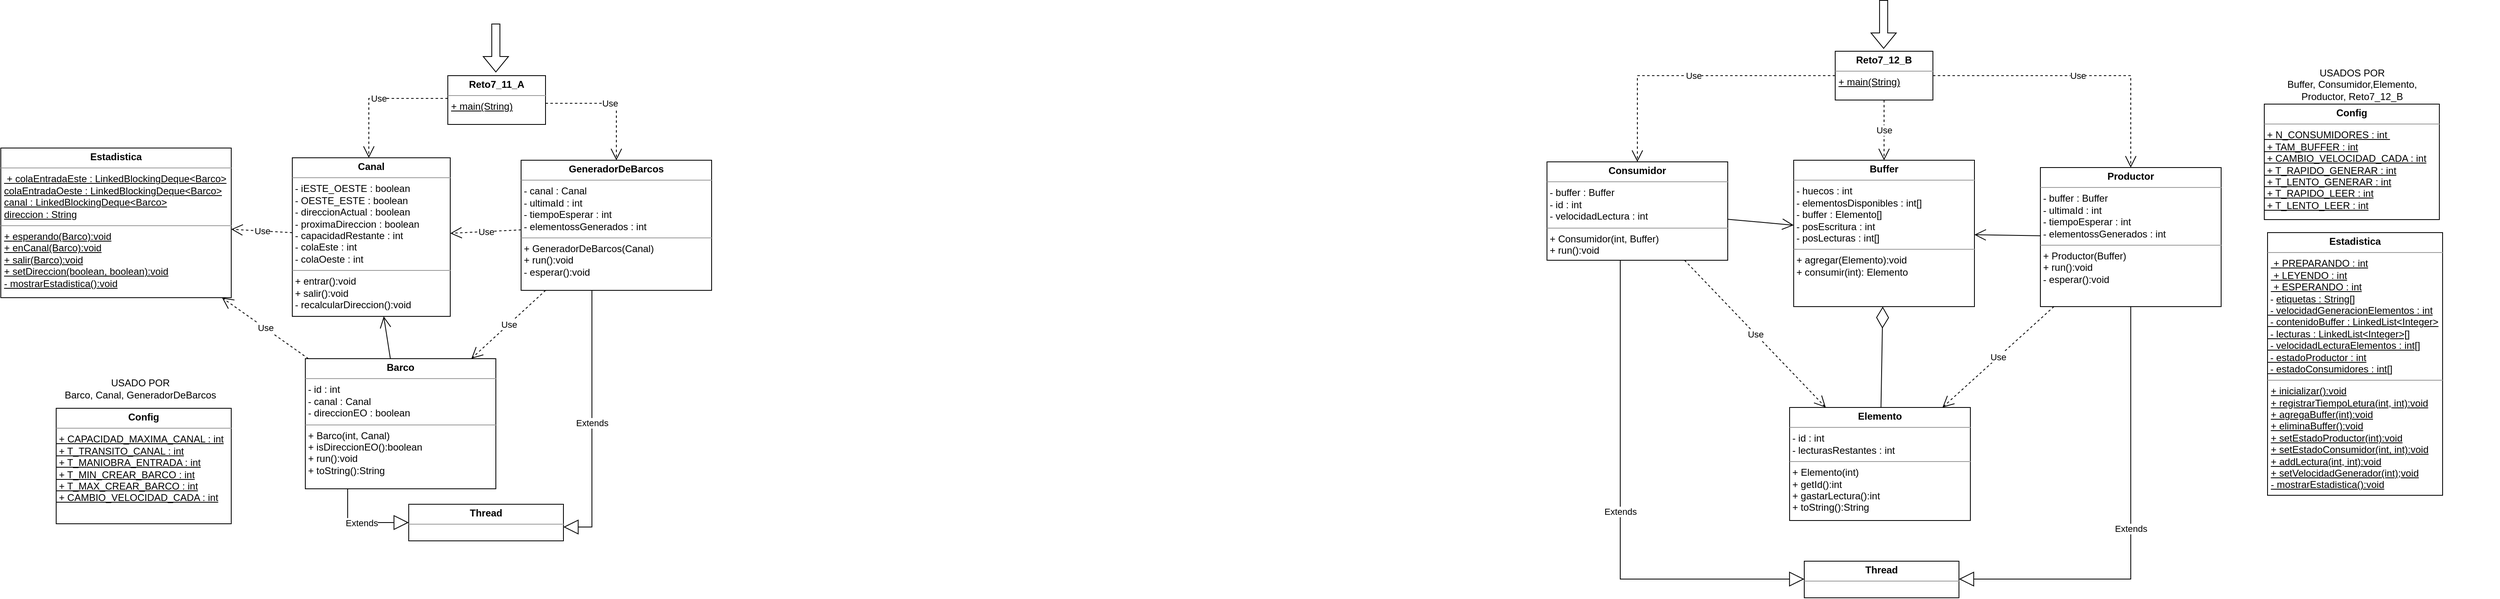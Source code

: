 <mxfile version="20.6.2" type="device"><diagram id="MzJFYPw6yOlojLo13A0B" name="Página-1"><mxGraphModel dx="1414" dy="831" grid="0" gridSize="10" guides="1" tooltips="1" connect="1" arrows="1" fold="1" page="1" pageScale="1" pageWidth="4000" pageHeight="2000" math="0" shadow="0"><root><mxCell id="0"/><mxCell id="1" parent="0"/><mxCell id="kdmSwV2Cofq7j0bnxIZ5-1" value="&lt;p style=&quot;margin:0px;margin-top:4px;text-align:center;&quot;&gt;&lt;b&gt;Reto7_11_A&lt;/b&gt;&lt;/p&gt;&lt;hr size=&quot;1&quot;&gt;&lt;p style=&quot;margin:0px;margin-left:4px;&quot;&gt;&lt;u&gt;+ main(String)&lt;/u&gt;&lt;br&gt;&lt;/p&gt;" style="verticalAlign=top;align=left;overflow=fill;fontSize=12;fontFamily=Helvetica;html=1;" parent="1" vertex="1"><mxGeometry x="811" y="844" width="120" height="60" as="geometry"/></mxCell><mxCell id="kdmSwV2Cofq7j0bnxIZ5-2" value="" style="shape=flexArrow;endArrow=classic;html=1;rounded=0;" parent="1" edge="1"><mxGeometry width="50" height="50" relative="1" as="geometry"><mxPoint x="870" y="780" as="sourcePoint"/><mxPoint x="870" y="840" as="targetPoint"/></mxGeometry></mxCell><mxCell id="kdmSwV2Cofq7j0bnxIZ5-5" value="&lt;p style=&quot;margin:0px;margin-top:4px;text-align:center;&quot;&gt;&lt;b&gt;Config&lt;/b&gt;&lt;/p&gt;&lt;hr size=&quot;1&quot;&gt;&lt;p style=&quot;margin:0px;margin-left:4px;&quot;&gt;&lt;/p&gt;&lt;u&gt;&amp;nbsp;+&amp;nbsp;&lt;/u&gt;&lt;span style=&quot;background-color: initial;&quot;&gt;&lt;u&gt;CAPACIDAD_MAXIMA_CANAL : int&lt;/u&gt;&lt;/span&gt;&lt;div&gt;&lt;u&gt;&amp;nbsp;+ T_TRANSITO_CANAL : int&lt;/u&gt;&lt;/div&gt;&lt;div&gt;&lt;u&gt;&amp;nbsp;+ T_MANIOBRA_ENTRADA : int&lt;/u&gt;&lt;/div&gt;&lt;div&gt;&lt;u&gt;&amp;nbsp;+ T_MIN_CREAR_BARCO : int&lt;/u&gt;&lt;/div&gt;&lt;div&gt;&lt;u&gt;&amp;nbsp;+ T_MAX_CREAR_BARCO : int&lt;/u&gt;&lt;/div&gt;&lt;div&gt;&lt;u&gt;&amp;nbsp;+ CAMBIO_VELOCIDAD_CADA : int&lt;/u&gt;&lt;/div&gt;" style="verticalAlign=top;align=left;overflow=fill;fontSize=12;fontFamily=Helvetica;html=1;" parent="1" vertex="1"><mxGeometry x="330" y="1253" width="215" height="142" as="geometry"/></mxCell><mxCell id="kdmSwV2Cofq7j0bnxIZ5-12" value="&lt;p style=&quot;margin:0px;margin-top:4px;text-align:center;&quot;&gt;&lt;b&gt;Thread&lt;/b&gt;&lt;/p&gt;&lt;hr size=&quot;1&quot;&gt;&lt;p style=&quot;margin:0px;margin-left:4px;&quot;&gt;&lt;br&gt;&lt;/p&gt;" style="verticalAlign=top;align=left;overflow=fill;fontSize=12;fontFamily=Helvetica;html=1;" parent="1" vertex="1"><mxGeometry x="763" y="1371" width="190" height="45" as="geometry"/></mxCell><mxCell id="kdmSwV2Cofq7j0bnxIZ5-13" value="&lt;p style=&quot;margin:0px;margin-top:4px;text-align:center;&quot;&gt;&lt;b&gt;Estadistica&lt;/b&gt;&lt;/p&gt;&lt;hr size=&quot;1&quot;&gt;&lt;p style=&quot;margin:0px;margin-left:4px;&quot;&gt;&lt;u&gt;&amp;nbsp;+&amp;nbsp;&lt;span style=&quot;background-color: initial;&quot;&gt;colaEntradaEste : LinkedBlockingDeque&amp;lt;Barco&amp;gt;&lt;/span&gt;&lt;br&gt;&lt;/u&gt;&lt;/p&gt;&lt;p style=&quot;margin:0px;margin-left:4px;&quot;&gt;&lt;u&gt;colaEntradaOeste : LinkedBlockingDeque&amp;lt;Barco&amp;gt;&lt;/u&gt;&lt;/p&gt;&lt;p style=&quot;margin:0px;margin-left:4px;&quot;&gt;&lt;u&gt;canal : LinkedBlockingDeque&amp;lt;Barco&amp;gt;&lt;/u&gt;&lt;/p&gt;&lt;p style=&quot;margin:0px;margin-left:4px;&quot;&gt;&lt;u&gt;direccion : String&lt;/u&gt;&lt;/p&gt;&lt;hr size=&quot;1&quot;&gt;&lt;p style=&quot;margin:0px;margin-left:4px;&quot;&gt;&lt;u&gt;+&amp;nbsp;&lt;/u&gt;&lt;span style=&quot;background-color: initial;&quot;&gt;&lt;u&gt;esperando(Barco):void&lt;/u&gt;&lt;/span&gt;&lt;/p&gt;&lt;p style=&quot;margin:0px;margin-left:4px;&quot;&gt;&lt;u&gt;+ enCanal(Barco):void&lt;/u&gt;&lt;/p&gt;&lt;p style=&quot;margin:0px;margin-left:4px;&quot;&gt;&lt;u&gt;+ salir(Barco):void&lt;/u&gt;&lt;/p&gt;&lt;p style=&quot;margin:0px;margin-left:4px;&quot;&gt;&lt;u&gt;+ setDireccion(boolean, boolean):void&lt;/u&gt;&lt;/p&gt;&lt;p style=&quot;margin:0px;margin-left:4px;&quot;&gt;&lt;u&gt;- mostrarEstadistica():void&lt;/u&gt;&lt;/p&gt;" style="verticalAlign=top;align=left;overflow=fill;fontSize=12;fontFamily=Helvetica;html=1;" parent="1" vertex="1"><mxGeometry x="262" y="933" width="283" height="184" as="geometry"/></mxCell><mxCell id="goWe39SvWJ5afLizAlwb-5" value="Extends" style="endArrow=block;endSize=16;endFill=0;html=1;rounded=0;edgeStyle=orthogonalEdgeStyle;startArrow=none;" parent="1" source="4_gyxR1yA4lKjlYh1tV0-1" target="kdmSwV2Cofq7j0bnxIZ5-12" edge="1"><mxGeometry width="160" relative="1" as="geometry"><mxPoint x="378" y="1061" as="sourcePoint"/><mxPoint x="713" y="792" as="targetPoint"/><Array as="points"><mxPoint x="688" y="1382"/><mxPoint x="688" y="1382"/></Array></mxGeometry></mxCell><mxCell id="goWe39SvWJ5afLizAlwb-6" value="Extends" style="endArrow=block;endSize=16;endFill=0;html=1;rounded=0;edgeStyle=orthogonalEdgeStyle;jumpStyle=arc;jumpSize=15;" parent="1" source="4_gyxR1yA4lKjlYh1tV0-3" target="kdmSwV2Cofq7j0bnxIZ5-12" edge="1"><mxGeometry width="160" relative="1" as="geometry"><mxPoint x="1023" y="1015" as="sourcePoint"/><mxPoint x="503" y="1074" as="targetPoint"/><Array as="points"><mxPoint x="988" y="1399"/></Array></mxGeometry></mxCell><mxCell id="UG4hwIgcrb27V23p1V_8-13" value="USADO POR &lt;br&gt;Barco, Canal, GeneradorDeBarcos" style="text;html=1;strokeColor=none;fillColor=none;align=center;verticalAlign=middle;whiteSpace=wrap;rounded=0;" parent="1" vertex="1"><mxGeometry x="317" y="1214" width="233" height="30" as="geometry"/></mxCell><mxCell id="cLcp4YFCbcZAhSx4IMIS-6" value="Use" style="endArrow=open;endSize=12;dashed=1;html=1;rounded=0;" parent="1" source="4_gyxR1yA4lKjlYh1tV0-3" target="4_gyxR1yA4lKjlYh1tV0-1" edge="1"><mxGeometry width="160" relative="1" as="geometry"><mxPoint x="577.379" y="977" as="sourcePoint"/><mxPoint x="783" y="1148" as="targetPoint"/></mxGeometry></mxCell><mxCell id="1cY4Yod7n6SHqiEkVjwp-7" value="" style="endArrow=open;endFill=1;endSize=12;html=1;rounded=0;" parent="1" source="4_gyxR1yA4lKjlYh1tV0-1" target="4_gyxR1yA4lKjlYh1tV0-2" edge="1"><mxGeometry width="160" relative="1" as="geometry"><mxPoint x="894" y="1089.11" as="sourcePoint"/><mxPoint x="343.582" y="1059" as="targetPoint"/></mxGeometry></mxCell><mxCell id="1cY4Yod7n6SHqiEkVjwp-11" value="Use" style="endArrow=open;endSize=12;dashed=1;html=1;rounded=0;edgeStyle=orthogonalEdgeStyle;" parent="1" source="kdmSwV2Cofq7j0bnxIZ5-1" target="4_gyxR1yA4lKjlYh1tV0-3" edge="1"><mxGeometry width="160" relative="1" as="geometry"><mxPoint x="731" y="824" as="sourcePoint"/><mxPoint x="1005" y="947" as="targetPoint"/><Array as="points"><mxPoint x="1018" y="878"/></Array></mxGeometry></mxCell><mxCell id="1cY4Yod7n6SHqiEkVjwp-12" value="&lt;p style=&quot;margin:0px;margin-top:4px;text-align:center;&quot;&gt;&lt;b&gt;Reto7_12_B&lt;/b&gt;&lt;/p&gt;&lt;hr size=&quot;1&quot;&gt;&lt;p style=&quot;margin:0px;margin-left:4px;&quot;&gt;&lt;u&gt;+ main(String)&lt;/u&gt;&lt;br&gt;&lt;/p&gt;" style="verticalAlign=top;align=left;overflow=fill;fontSize=12;fontFamily=Helvetica;html=1;" parent="1" vertex="1"><mxGeometry x="2515" y="814" width="120" height="60" as="geometry"/></mxCell><mxCell id="1cY4Yod7n6SHqiEkVjwp-13" value="" style="shape=flexArrow;endArrow=classic;html=1;rounded=0;" parent="1" edge="1"><mxGeometry width="50" height="50" relative="1" as="geometry"><mxPoint x="2574.47" y="751" as="sourcePoint"/><mxPoint x="2574.47" y="811" as="targetPoint"/></mxGeometry></mxCell><mxCell id="1cY4Yod7n6SHqiEkVjwp-14" value="&lt;p style=&quot;margin:0px;margin-top:4px;text-align:center;&quot;&gt;&lt;b&gt;Config&lt;/b&gt;&lt;/p&gt;&lt;hr size=&quot;1&quot;&gt;&lt;p style=&quot;margin:0px;margin-left:4px;&quot;&gt;&lt;/p&gt;&lt;u&gt;&amp;nbsp;+&amp;nbsp;&lt;/u&gt;&lt;span style=&quot;background-color: initial;&quot;&gt;&lt;u&gt;N_CONSUMIDORES : int&amp;nbsp;&lt;/u&gt;&lt;/span&gt;&lt;div&gt;&lt;u&gt;&amp;nbsp;+ TAM_BUFFER : int&lt;/u&gt;&lt;/div&gt;&lt;div&gt;&lt;u&gt;&amp;nbsp;+ CAMBIO_VELOCIDAD_CADA : int&lt;/u&gt;&lt;/div&gt;&lt;div&gt;&lt;u&gt;&amp;nbsp;+ T_RAPIDO_GENERAR : int&lt;/u&gt;&lt;/div&gt;&lt;div&gt;&lt;u&gt;&amp;nbsp;+ T_LENTO_GENERAR : int&lt;/u&gt;&lt;/div&gt;&lt;div&gt;&lt;u&gt;&amp;nbsp;+ T_RAPIDO_LEER : int&lt;/u&gt;&lt;/div&gt;&lt;div&gt;&lt;u&gt;&amp;nbsp;+ T_LENTO_LEER : int&lt;/u&gt;&lt;/div&gt;" style="verticalAlign=top;align=left;overflow=fill;fontSize=12;fontFamily=Helvetica;html=1;" parent="1" vertex="1"><mxGeometry x="3042" y="879" width="215" height="142" as="geometry"/></mxCell><mxCell id="1cY4Yod7n6SHqiEkVjwp-15" value="Use" style="endArrow=open;endSize=12;dashed=1;html=1;rounded=0;edgeStyle=orthogonalEdgeStyle;" parent="1" source="1cY4Yod7n6SHqiEkVjwp-12" target="1cY4Yod7n6SHqiEkVjwp-29" edge="1"><mxGeometry width="160" relative="1" as="geometry"><mxPoint x="2460" y="488" as="sourcePoint"/><mxPoint x="2431.048" y="910" as="targetPoint"/></mxGeometry></mxCell><mxCell id="1cY4Yod7n6SHqiEkVjwp-16" value="&lt;p style=&quot;margin:0px;margin-top:4px;text-align:center;&quot;&gt;&lt;b&gt;Thread&lt;/b&gt;&lt;/p&gt;&lt;hr size=&quot;1&quot;&gt;&lt;p style=&quot;margin:0px;margin-left:4px;&quot;&gt;&lt;br&gt;&lt;/p&gt;" style="verticalAlign=top;align=left;overflow=fill;fontSize=12;fontFamily=Helvetica;html=1;" parent="1" vertex="1"><mxGeometry x="2477" y="1441" width="190" height="45" as="geometry"/></mxCell><mxCell id="1cY4Yod7n6SHqiEkVjwp-17" value="&lt;p style=&quot;margin:0px;margin-top:4px;text-align:center;&quot;&gt;&lt;b&gt;Estadistica&lt;/b&gt;&lt;/p&gt;&lt;hr size=&quot;1&quot;&gt;&lt;p style=&quot;margin:0px;margin-left:4px;&quot;&gt;&lt;u&gt;&amp;nbsp;+&amp;nbsp;&lt;/u&gt;&lt;span style=&quot;background-color: initial;&quot;&gt;&lt;u&gt;PREPARANDO : int&lt;/u&gt;&lt;/span&gt;&lt;/p&gt;&lt;p style=&quot;margin:0px;margin-left:4px;&quot;&gt;&lt;u&gt;&amp;nbsp;+ LEYENDO : int&lt;/u&gt;&lt;/p&gt;&lt;p style=&quot;margin:0px;margin-left:4px;&quot;&gt;&lt;u&gt;&amp;nbsp;+ ESPERANDO : int&lt;/u&gt;&lt;/p&gt;&lt;div&gt;&amp;nbsp;-&amp;nbsp;&lt;u&gt;&lt;span style=&quot;background-color: initial;&quot;&gt;etiquetas : String[]&lt;/span&gt;&lt;br&gt;&lt;/u&gt;&lt;/div&gt;&lt;div&gt;&lt;u&gt;&amp;nbsp;- velocidadGeneracionElementos : int&lt;/u&gt;&lt;/div&gt;&lt;div&gt;&lt;u&gt;&amp;nbsp;- contenidoBuffer : LinkedList&amp;lt;Integer&amp;gt;&lt;/u&gt;&lt;/div&gt;&lt;div&gt;&lt;u&gt;&amp;nbsp;- lecturas : LinkedList&amp;lt;Integer&amp;gt;[]&lt;/u&gt;&lt;/div&gt;&lt;div&gt;&lt;u&gt;&amp;nbsp;- velocidadLecturaElementos : int[]&lt;/u&gt;&lt;/div&gt;&lt;div&gt;&lt;u&gt;&amp;nbsp;- estadoProductor : int&lt;/u&gt;&lt;/div&gt;&lt;div&gt;&lt;u&gt;&amp;nbsp;- estadoConsumidores : int[]&lt;/u&gt;&lt;/div&gt;&lt;hr size=&quot;1&quot;&gt;&lt;p style=&quot;margin:0px;margin-left:4px;&quot;&gt;&lt;u&gt;+&amp;nbsp;&lt;/u&gt;&lt;span style=&quot;background-color: initial;&quot;&gt;&lt;u&gt;inicializar():void&lt;/u&gt;&lt;/span&gt;&lt;/p&gt;&lt;p style=&quot;margin:0px;margin-left:4px;&quot;&gt;&lt;u&gt;+ registrarTiempoLetura(int, int):void&lt;/u&gt;&lt;/p&gt;&lt;p style=&quot;margin:0px;margin-left:4px;&quot;&gt;&lt;u&gt;+ agregaBuffer(int):void&lt;/u&gt;&lt;/p&gt;&lt;p style=&quot;margin:0px;margin-left:4px;&quot;&gt;&lt;u&gt;+ eliminaBuffer():void&lt;/u&gt;&lt;/p&gt;&lt;p style=&quot;margin:0px;margin-left:4px;&quot;&gt;&lt;u&gt;+ setEstadoProductor(int):void&lt;/u&gt;&lt;/p&gt;&lt;p style=&quot;margin:0px;margin-left:4px;&quot;&gt;&lt;u&gt;+ setEstadoConsumidor(int, int):void&lt;/u&gt;&lt;/p&gt;&lt;p style=&quot;margin:0px;margin-left:4px;&quot;&gt;&lt;u&gt;+ addLectura(int, int):void&lt;/u&gt;&lt;/p&gt;&lt;p style=&quot;margin:0px;margin-left:4px;&quot;&gt;&lt;u&gt;+ setVelocidadGenerador(int);void&lt;/u&gt;&lt;/p&gt;&lt;p style=&quot;margin:0px;margin-left:4px;&quot;&gt;&lt;u&gt;- mostrarEstadistica():void&lt;/u&gt;&lt;/p&gt;" style="verticalAlign=top;align=left;overflow=fill;fontSize=12;fontFamily=Helvetica;html=1;" parent="1" vertex="1"><mxGeometry x="3046" y="1037" width="215" height="323" as="geometry"/></mxCell><mxCell id="1cY4Yod7n6SHqiEkVjwp-18" value="Extends" style="endArrow=block;endSize=16;endFill=0;html=1;rounded=0;edgeStyle=orthogonalEdgeStyle;startArrow=none;" parent="1" source="1cY4Yod7n6SHqiEkVjwp-24" target="1cY4Yod7n6SHqiEkVjwp-16" edge="1"><mxGeometry width="160" relative="1" as="geometry"><mxPoint x="2378" y="987" as="sourcePoint"/><mxPoint x="2586" y="802" as="targetPoint"/><Array as="points"><mxPoint x="2251" y="1463"/></Array></mxGeometry></mxCell><mxCell id="1cY4Yod7n6SHqiEkVjwp-19" value="Extends" style="endArrow=block;endSize=16;endFill=0;html=1;rounded=0;edgeStyle=orthogonalEdgeStyle;jumpStyle=arc;jumpSize=15;" parent="1" source="1cY4Yod7n6SHqiEkVjwp-25" target="1cY4Yod7n6SHqiEkVjwp-16" edge="1"><mxGeometry width="160" relative="1" as="geometry"><mxPoint x="2896" y="1025" as="sourcePoint"/><mxPoint x="2376" y="1084" as="targetPoint"/><Array as="points"><mxPoint x="2878" y="1463"/></Array></mxGeometry></mxCell><mxCell id="1cY4Yod7n6SHqiEkVjwp-20" value="Use" style="endArrow=open;endSize=12;dashed=1;html=1;rounded=0;edgeStyle=orthogonalEdgeStyle;" parent="1" source="1cY4Yod7n6SHqiEkVjwp-12" target="1cY4Yod7n6SHqiEkVjwp-24" edge="1"><mxGeometry width="160" relative="1" as="geometry"><mxPoint x="2593.089" y="392" as="sourcePoint"/><mxPoint x="2901.048" y="902" as="targetPoint"/></mxGeometry></mxCell><mxCell id="1cY4Yod7n6SHqiEkVjwp-21" value="USADOS POR &lt;br&gt;Buffer, Consumidor,Elemento, &lt;br&gt;Productor, Reto7_12_B" style="text;html=1;strokeColor=none;fillColor=none;align=center;verticalAlign=middle;whiteSpace=wrap;rounded=0;" parent="1" vertex="1"><mxGeometry x="2968.5" y="840" width="362" height="30" as="geometry"/></mxCell><mxCell id="1cY4Yod7n6SHqiEkVjwp-22" value="Use" style="endArrow=open;endSize=12;dashed=1;html=1;rounded=0;" parent="1" source="1cY4Yod7n6SHqiEkVjwp-25" target="1cY4Yod7n6SHqiEkVjwp-30" edge="1"><mxGeometry width="160" relative="1" as="geometry"><mxPoint x="2615.026" y="1018.0" as="sourcePoint"/><mxPoint x="2564.621" y="1128" as="targetPoint"/></mxGeometry></mxCell><mxCell id="1cY4Yod7n6SHqiEkVjwp-23" value="Use" style="endArrow=open;endSize=12;dashed=1;html=1;rounded=0;" parent="1" source="1cY4Yod7n6SHqiEkVjwp-24" target="1cY4Yod7n6SHqiEkVjwp-30" edge="1"><mxGeometry width="160" relative="1" as="geometry"><mxPoint x="2450.379" y="987" as="sourcePoint"/><mxPoint x="2521.35" y="1128" as="targetPoint"/></mxGeometry></mxCell><mxCell id="1cY4Yod7n6SHqiEkVjwp-24" value="&lt;p style=&quot;margin: 4px 0px 0px; text-align: center;&quot;&gt;&lt;b&gt;Consumidor&lt;/b&gt;&lt;br&gt;&lt;/p&gt;&lt;hr size=&quot;1&quot;&gt;&lt;p style=&quot;margin:0px;margin-left:4px;&quot;&gt;&lt;/p&gt;&amp;nbsp;-&amp;nbsp;&lt;span style=&quot;background-color: initial;&quot;&gt;buffer : Buffer&lt;/span&gt;&lt;div&gt;&amp;nbsp;- id : int&lt;/div&gt;&lt;div&gt;&amp;nbsp;- velocidadLectura : int&lt;/div&gt;&lt;hr size=&quot;1&quot;&gt;&lt;p style=&quot;margin:0px;margin-left:4px;&quot;&gt;&lt;/p&gt;&lt;span style=&quot;background-color: initial;&quot;&gt;&lt;div&gt;&amp;nbsp;+&amp;nbsp;&lt;span style=&quot;background-color: initial;&quot;&gt;Consumidor(int, Buffer)&lt;/span&gt;&lt;/div&gt;&lt;/span&gt;&lt;div&gt;&amp;nbsp;+ run():void&lt;/div&gt;" style="verticalAlign=top;align=left;overflow=fill;fontSize=12;fontFamily=Helvetica;html=1;" parent="1" vertex="1"><mxGeometry x="2161" y="950" width="222" height="121" as="geometry"/></mxCell><mxCell id="1cY4Yod7n6SHqiEkVjwp-25" value="&lt;p style=&quot;margin: 4px 0px 0px; text-align: center;&quot;&gt;&lt;b&gt;Productor&lt;/b&gt;&lt;/p&gt;&lt;hr size=&quot;1&quot;&gt;&lt;p style=&quot;margin:0px;margin-left:4px;&quot;&gt;&lt;/p&gt;&amp;nbsp;-&amp;nbsp;&lt;span style=&quot;background-color: initial;&quot;&gt;buffer : Buffer&lt;/span&gt;&lt;span style=&quot;background-color: initial;&quot;&gt;&lt;div&gt;&amp;nbsp;- ultimaId : int&lt;/div&gt;&lt;div&gt;&amp;nbsp;- tiempoEsperar : int&lt;/div&gt;&lt;div&gt;&amp;nbsp;- elementossGenerados : int&lt;/div&gt;&lt;/span&gt;&lt;hr size=&quot;1&quot;&gt;&lt;p style=&quot;margin:0px;margin-left:4px;&quot;&gt;&lt;/p&gt;&lt;span style=&quot;background-color: initial;&quot;&gt;&amp;nbsp;+&amp;nbsp;&lt;/span&gt;&lt;span style=&quot;background-color: initial;&quot;&gt;Productor(Buffer)&lt;/span&gt;&lt;div&gt;&amp;nbsp;+ run():void&lt;/div&gt;&lt;div&gt;&amp;nbsp;- esperar():void&lt;/div&gt;" style="verticalAlign=top;align=left;overflow=fill;fontSize=12;fontFamily=Helvetica;html=1;" parent="1" vertex="1"><mxGeometry x="2767" y="957" width="222" height="171" as="geometry"/></mxCell><mxCell id="1cY4Yod7n6SHqiEkVjwp-26" value="" style="endArrow=diamondThin;endFill=0;endSize=24;html=1;rounded=0;" parent="1" source="1cY4Yod7n6SHqiEkVjwp-30" target="1cY4Yod7n6SHqiEkVjwp-29" edge="1"><mxGeometry width="160" relative="1" as="geometry"><mxPoint x="2405" y="1153" as="sourcePoint"/><mxPoint x="2315" y="1325" as="targetPoint"/></mxGeometry></mxCell><mxCell id="1cY4Yod7n6SHqiEkVjwp-27" value="" style="endArrow=open;endFill=1;endSize=12;html=1;rounded=0;" parent="1" source="1cY4Yod7n6SHqiEkVjwp-24" target="1cY4Yod7n6SHqiEkVjwp-29" edge="1"><mxGeometry width="160" relative="1" as="geometry"><mxPoint x="2405" y="1153" as="sourcePoint"/><mxPoint x="2565" y="1153" as="targetPoint"/></mxGeometry></mxCell><mxCell id="1cY4Yod7n6SHqiEkVjwp-28" value="" style="endArrow=open;endFill=1;endSize=12;html=1;rounded=0;" parent="1" source="1cY4Yod7n6SHqiEkVjwp-25" target="1cY4Yod7n6SHqiEkVjwp-29" edge="1"><mxGeometry width="160" relative="1" as="geometry"><mxPoint x="2221.214" y="1105" as="sourcePoint"/><mxPoint x="2216.582" y="1069" as="targetPoint"/></mxGeometry></mxCell><mxCell id="1cY4Yod7n6SHqiEkVjwp-29" value="&lt;p style=&quot;margin: 4px 0px 0px; text-align: center;&quot;&gt;&lt;b&gt;Buffer&lt;/b&gt;&lt;br&gt;&lt;/p&gt;&lt;hr size=&quot;1&quot;&gt;&lt;p style=&quot;margin:0px;margin-left:4px;&quot;&gt;&lt;/p&gt;&amp;nbsp;-&amp;nbsp;&lt;span style=&quot;background-color: initial;&quot;&gt;huecos : int&lt;/span&gt;&lt;div&gt;&amp;nbsp;- elementosDisponibles : int[]&lt;/div&gt;&lt;div&gt;&amp;nbsp;- buffer : Elemento[]&lt;/div&gt;&lt;div&gt;&amp;nbsp;- posEscritura : int&lt;/div&gt;&lt;div&gt;&amp;nbsp;- posLecturas : int[]&lt;/div&gt;&lt;hr size=&quot;1&quot;&gt;&lt;p style=&quot;margin:0px;margin-left:4px;&quot;&gt;&lt;/p&gt;&lt;div&gt;&amp;nbsp;+ agregar(Elemento):void&lt;/div&gt;&lt;div&gt;&amp;nbsp;+ consumir(int): Elemento&lt;/div&gt;" style="verticalAlign=top;align=left;overflow=fill;fontSize=12;fontFamily=Helvetica;html=1;" parent="1" vertex="1"><mxGeometry x="2464" y="948" width="222" height="180" as="geometry"/></mxCell><mxCell id="1cY4Yod7n6SHqiEkVjwp-30" value="&lt;p style=&quot;margin: 4px 0px 0px; text-align: center;&quot;&gt;&lt;b&gt;Elemento&lt;/b&gt;&lt;br&gt;&lt;/p&gt;&lt;hr size=&quot;1&quot;&gt;&lt;p style=&quot;margin:0px;margin-left:4px;&quot;&gt;&lt;/p&gt;&amp;nbsp;-&amp;nbsp;&lt;span style=&quot;background-color: initial;&quot;&gt;id : int&lt;/span&gt;&lt;div&gt;&amp;nbsp;- lecturasRestantes : int&lt;/div&gt;&lt;hr size=&quot;1&quot;&gt;&lt;p style=&quot;margin:0px;margin-left:4px;&quot;&gt;&lt;/p&gt;&lt;span style=&quot;background-color: initial;&quot;&gt;&amp;nbsp;+&amp;nbsp;&lt;/span&gt;&lt;span style=&quot;background-color: initial;&quot;&gt;Elemento(int)&lt;/span&gt;&lt;span style=&quot;background-color: initial;&quot;&gt;&lt;div&gt;&amp;nbsp;+ getId():int&lt;/div&gt;&lt;div&gt;&amp;nbsp;+ gastarLectura():int&lt;/div&gt;&lt;div&gt;&amp;nbsp;+ toString():String&lt;/div&gt;&lt;/span&gt;" style="verticalAlign=top;align=left;overflow=fill;fontSize=12;fontFamily=Helvetica;html=1;" parent="1" vertex="1"><mxGeometry x="2459" y="1252" width="222" height="139" as="geometry"/></mxCell><mxCell id="1cY4Yod7n6SHqiEkVjwp-31" value="Use" style="endArrow=open;endSize=12;dashed=1;html=1;rounded=0;edgeStyle=orthogonalEdgeStyle;" parent="1" source="1cY4Yod7n6SHqiEkVjwp-12" target="1cY4Yod7n6SHqiEkVjwp-25" edge="1"><mxGeometry width="160" relative="1" as="geometry"><mxPoint x="2604" y="834" as="sourcePoint"/><mxPoint x="2585.048" y="958" as="targetPoint"/></mxGeometry></mxCell><mxCell id="4_gyxR1yA4lKjlYh1tV0-1" value="&lt;p style=&quot;margin: 4px 0px 0px; text-align: center;&quot;&gt;&lt;b&gt;Barco&lt;/b&gt;&lt;br&gt;&lt;/p&gt;&lt;hr size=&quot;1&quot;&gt;&lt;p style=&quot;margin:0px;margin-left:4px;&quot;&gt;&lt;/p&gt;&amp;nbsp;-&amp;nbsp;&lt;span style=&quot;background-color: initial;&quot;&gt;id : int&lt;/span&gt;&lt;div&gt;&amp;nbsp;- canal : Canal&lt;/div&gt;&lt;div&gt;&amp;nbsp;- direccionEO : boolean&lt;/div&gt;&lt;hr size=&quot;1&quot;&gt;&lt;p style=&quot;margin:0px;margin-left:4px;&quot;&gt;&lt;/p&gt;&lt;span style=&quot;background-color: initial;&quot;&gt;&lt;div&gt;&amp;nbsp;+&amp;nbsp;&lt;span style=&quot;background-color: initial;&quot;&gt;Barco(int, Canal)&lt;/span&gt;&lt;/div&gt;&lt;/span&gt;&lt;div&gt;&amp;nbsp;+ isDireccionEO():boolean&lt;/div&gt;&lt;div&gt;&amp;nbsp;+ run():void&lt;/div&gt;&lt;div&gt;&amp;nbsp;+ toString():String&lt;/div&gt;" style="verticalAlign=top;align=left;overflow=fill;fontSize=12;fontFamily=Helvetica;html=1;" vertex="1" parent="1"><mxGeometry x="636" y="1192" width="234" height="160" as="geometry"/></mxCell><mxCell id="4_gyxR1yA4lKjlYh1tV0-2" value="&lt;p style=&quot;margin: 4px 0px 0px; text-align: center;&quot;&gt;&lt;b&gt;Canal&lt;/b&gt;&lt;br&gt;&lt;/p&gt;&lt;hr size=&quot;1&quot;&gt;&lt;p style=&quot;margin:0px;margin-left:4px;&quot;&gt;&lt;/p&gt;&amp;nbsp;-&amp;nbsp;&lt;span style=&quot;background-color: initial;&quot;&gt;i&lt;/span&gt;&lt;span style=&quot;background-color: initial;&quot;&gt;ESTE_OESTE : boolean&lt;/span&gt;&lt;span style=&quot;background-color: initial;&quot;&gt;&lt;div&gt;&amp;nbsp;- OESTE_ESTE : boolean&lt;/div&gt;&lt;div&gt;&amp;nbsp;- direccionActual : boolean&lt;/div&gt;&lt;div&gt;&amp;nbsp;- proximaDireccion : boolean&lt;/div&gt;&lt;div&gt;&amp;nbsp;- capacidadRestante : int&lt;/div&gt;&lt;div&gt;&amp;nbsp;- colaEste : int&lt;/div&gt;&lt;div&gt;&amp;nbsp;- colaOeste : int&lt;/div&gt;&lt;/span&gt;&lt;hr size=&quot;1&quot;&gt;&lt;p style=&quot;margin:0px;margin-left:4px;&quot;&gt;&lt;/p&gt;&lt;span style=&quot;background-color: initial;&quot;&gt;&lt;div&gt;&amp;nbsp;+&amp;nbsp;&lt;span style=&quot;background-color: initial;&quot;&gt;entrar():void&lt;/span&gt;&lt;/div&gt;&lt;/span&gt;&lt;div&gt;&amp;nbsp;+ salir():void&lt;/div&gt;&lt;div&gt;&amp;nbsp;- recalcularDireccion():void&lt;/div&gt;" style="verticalAlign=top;align=left;overflow=fill;fontSize=12;fontFamily=Helvetica;html=1;" vertex="1" parent="1"><mxGeometry x="620" y="945" width="194" height="195" as="geometry"/></mxCell><mxCell id="4_gyxR1yA4lKjlYh1tV0-3" value="&lt;p style=&quot;margin: 4px 0px 0px; text-align: center;&quot;&gt;&lt;b&gt;GeneradorDeBarcos&lt;/b&gt;&lt;br&gt;&lt;/p&gt;&lt;hr size=&quot;1&quot;&gt;&lt;p style=&quot;margin:0px;margin-left:4px;&quot;&gt;&lt;/p&gt;&amp;nbsp;-&amp;nbsp;&lt;span style=&quot;background-color: initial;&quot;&gt;canal : Canal&lt;/span&gt;&lt;span style=&quot;background-color: initial;&quot;&gt;&lt;div&gt;&amp;nbsp;- ultimaId : int&lt;/div&gt;&lt;div&gt;&amp;nbsp;- tiempoEsperar : int&lt;/div&gt;&lt;div&gt;&amp;nbsp;- elementossGenerados : int&lt;/div&gt;&lt;/span&gt;&lt;hr size=&quot;1&quot;&gt;&lt;p style=&quot;margin:0px;margin-left:4px;&quot;&gt;&lt;/p&gt;&lt;span style=&quot;background-color: initial;&quot;&gt;&lt;div&gt;&amp;nbsp;+&amp;nbsp;&lt;span style=&quot;background-color: initial;&quot;&gt;GeneradorDeBarcos(Canal)&lt;/span&gt;&lt;/div&gt;&lt;/span&gt;&lt;div&gt;&amp;nbsp;+ run():void&lt;/div&gt;&lt;div&gt;&amp;nbsp;- esperar():void&lt;/div&gt;" style="verticalAlign=top;align=left;overflow=fill;fontSize=12;fontFamily=Helvetica;html=1;" vertex="1" parent="1"><mxGeometry x="901" y="948" width="234" height="160" as="geometry"/></mxCell><mxCell id="4_gyxR1yA4lKjlYh1tV0-4" value="Use" style="endArrow=open;endSize=12;dashed=1;html=1;rounded=0;edgeStyle=orthogonalEdgeStyle;" edge="1" parent="1" source="kdmSwV2Cofq7j0bnxIZ5-1" target="4_gyxR1yA4lKjlYh1tV0-2"><mxGeometry width="160" relative="1" as="geometry"><mxPoint x="772" y="844" as="sourcePoint"/><mxPoint x="1028" y="958" as="targetPoint"/><Array as="points"><mxPoint x="714" y="872"/></Array></mxGeometry></mxCell><mxCell id="4_gyxR1yA4lKjlYh1tV0-5" value="Use" style="endArrow=open;endSize=12;dashed=1;html=1;rounded=0;" edge="1" parent="1" source="4_gyxR1yA4lKjlYh1tV0-3" target="4_gyxR1yA4lKjlYh1tV0-2"><mxGeometry width="160" relative="1" as="geometry"><mxPoint x="942.38" y="1118" as="sourcePoint"/><mxPoint x="854.62" y="1200" as="targetPoint"/></mxGeometry></mxCell><mxCell id="4_gyxR1yA4lKjlYh1tV0-6" value="Use" style="endArrow=open;endSize=12;dashed=1;html=1;rounded=0;" edge="1" parent="1" source="4_gyxR1yA4lKjlYh1tV0-2" target="kdmSwV2Cofq7j0bnxIZ5-13"><mxGeometry width="160" relative="1" as="geometry"><mxPoint x="911" y="1036.387" as="sourcePoint"/><mxPoint x="726" y="1033.837" as="targetPoint"/></mxGeometry></mxCell><mxCell id="4_gyxR1yA4lKjlYh1tV0-7" value="Use" style="endArrow=open;endSize=12;dashed=1;html=1;rounded=0;" edge="1" parent="1" source="4_gyxR1yA4lKjlYh1tV0-1" target="kdmSwV2Cofq7j0bnxIZ5-13"><mxGeometry width="160" relative="1" as="geometry"><mxPoint x="627" y="1033.281" as="sourcePoint"/><mxPoint x="555" y="1033.861" as="targetPoint"/></mxGeometry></mxCell></root></mxGraphModel></diagram></mxfile>